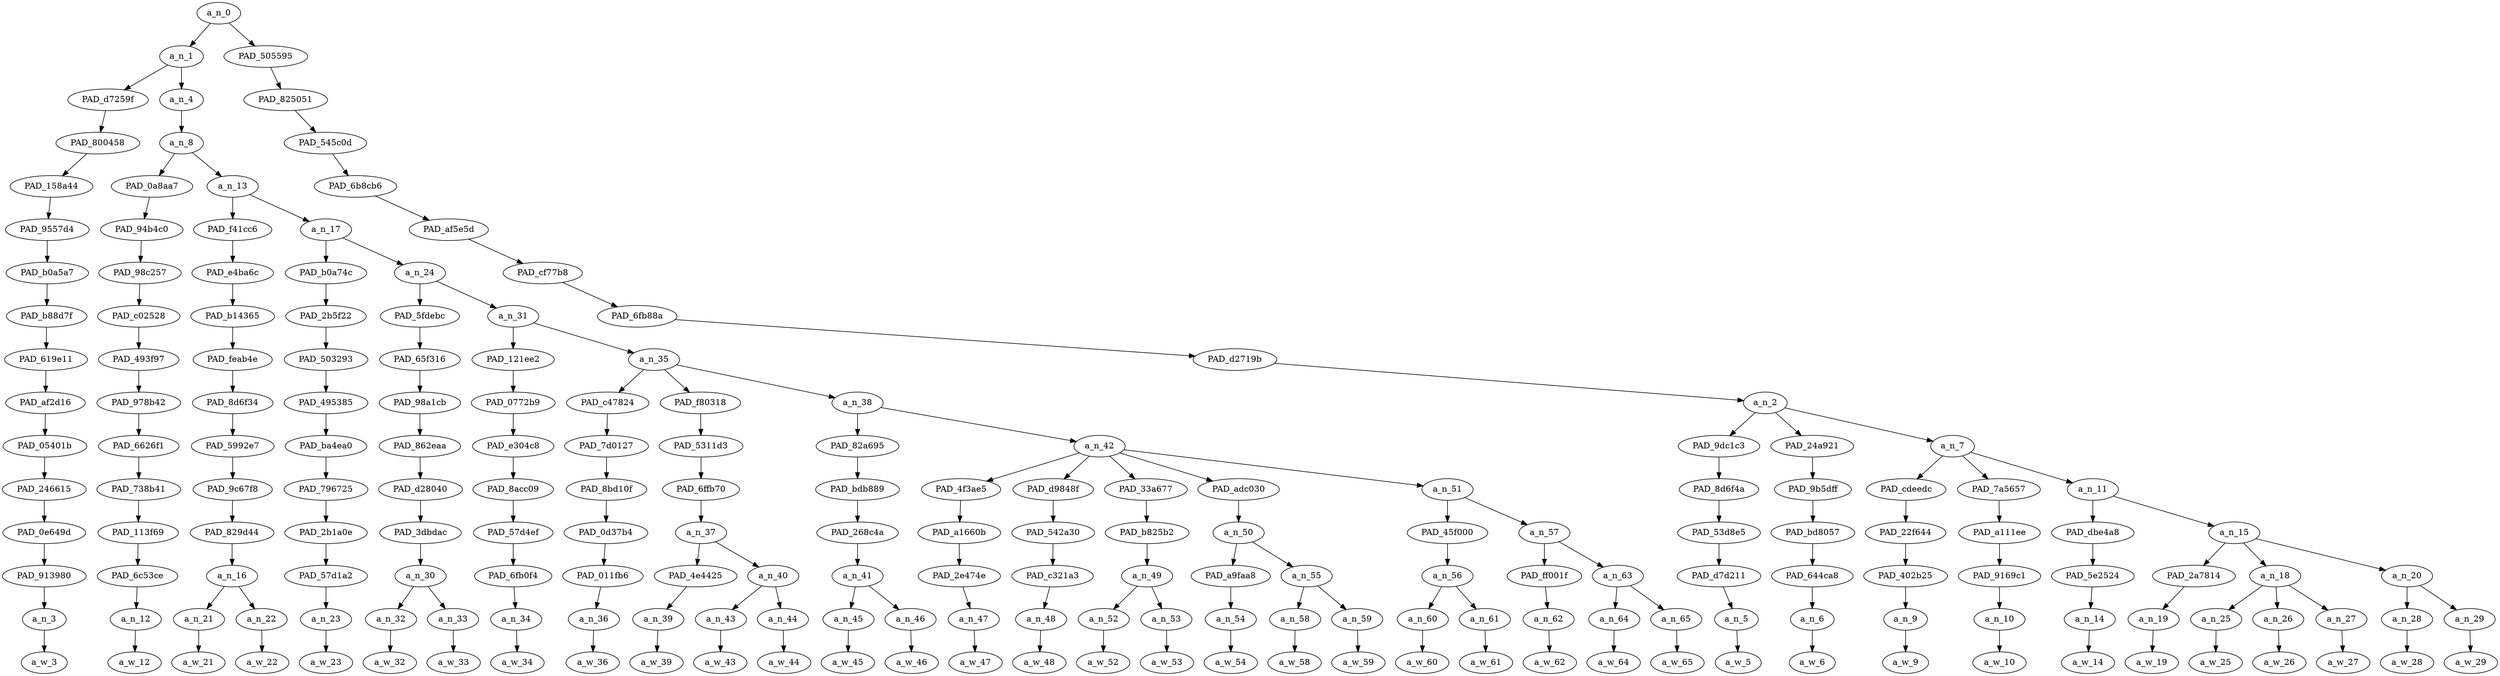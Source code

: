 strict digraph "" {
	a_n_0	[div_dir=-1,
		index=0,
		level=15,
		pos="14.405146846064813,15!",
		text_span="[0, 1, 2, 3, 4, 5, 6, 7, 8, 9, 10, 11, 12, 13, 14, 15, 16, 17, 18, 19, 20, 21, 22, 23, 24, 25, 26, 27, 28, 29, 30, 31, 32, 33, 34, \
35, 36]",
		value=1.00000000];
	a_n_1	[div_dir=-1,
		index=0,
		level=14,
		pos="1.2639973958333335,14!",
		text_span="[0, 1, 2, 3, 4, 5, 6, 7, 8, 9, 10, 11, 12, 13, 14, 15, 16, 17, 18, 19, 20, 21, 22, 23, 24, 25]",
		value=0.71382814];
	a_n_0 -> a_n_1;
	PAD_505595	[div_dir=-1,
		index=1,
		level=14,
		pos="27.546296296296294,14!",
		text_span="[26, 27, 28, 29, 30, 31, 32, 33, 34, 35, 36]",
		value=0.28611995];
	a_n_0 -> PAD_505595;
	PAD_d7259f	[div_dir=-1,
		index=0,
		level=13,
		pos="0.0,13!",
		text_span="[0]",
		value=0.01536015];
	a_n_1 -> PAD_d7259f;
	a_n_4	[div_dir=-1,
		index=1,
		level=13,
		pos="2.527994791666667,13!",
		text_span="[1, 2, 3, 4, 5, 6, 7, 8, 9, 10, 11, 12, 13, 14, 15, 16, 17, 18, 19, 20, 21, 22, 23, 24, 25]",
		value=0.69840974];
	a_n_1 -> a_n_4;
	PAD_800458	[div_dir=-1,
		index=0,
		level=12,
		pos="0.0,12!",
		text_span="[0]",
		value=0.01536015];
	PAD_d7259f -> PAD_800458;
	PAD_158a44	[div_dir=-1,
		index=0,
		level=11,
		pos="0.0,11!",
		text_span="[0]",
		value=0.01536015];
	PAD_800458 -> PAD_158a44;
	PAD_9557d4	[div_dir=-1,
		index=0,
		level=10,
		pos="0.0,10!",
		text_span="[0]",
		value=0.01536015];
	PAD_158a44 -> PAD_9557d4;
	PAD_b0a5a7	[div_dir=-1,
		index=0,
		level=9,
		pos="0.0,9!",
		text_span="[0]",
		value=0.01536015];
	PAD_9557d4 -> PAD_b0a5a7;
	PAD_b88d7f	[div_dir=-1,
		index=0,
		level=8,
		pos="0.0,8!",
		text_span="[0]",
		value=0.01536015];
	PAD_b0a5a7 -> PAD_b88d7f;
	PAD_619e11	[div_dir=-1,
		index=0,
		level=7,
		pos="0.0,7!",
		text_span="[0]",
		value=0.01536015];
	PAD_b88d7f -> PAD_619e11;
	PAD_af2d16	[div_dir=-1,
		index=0,
		level=6,
		pos="0.0,6!",
		text_span="[0]",
		value=0.01536015];
	PAD_619e11 -> PAD_af2d16;
	PAD_05401b	[div_dir=-1,
		index=0,
		level=5,
		pos="0.0,5!",
		text_span="[0]",
		value=0.01536015];
	PAD_af2d16 -> PAD_05401b;
	PAD_246615	[div_dir=-1,
		index=0,
		level=4,
		pos="0.0,4!",
		text_span="[0]",
		value=0.01536015];
	PAD_05401b -> PAD_246615;
	PAD_0e649d	[div_dir=-1,
		index=0,
		level=3,
		pos="0.0,3!",
		text_span="[0]",
		value=0.01536015];
	PAD_246615 -> PAD_0e649d;
	PAD_913980	[div_dir=-1,
		index=0,
		level=2,
		pos="0.0,2!",
		text_span="[0]",
		value=0.01536015];
	PAD_0e649d -> PAD_913980;
	a_n_3	[div_dir=-1,
		index=0,
		level=1,
		pos="0.0,1!",
		text_span="[0]",
		value=0.01536015];
	PAD_913980 -> a_n_3;
	a_w_3	[div_dir=0,
		index=0,
		level=0,
		pos="0,0!",
		text_span="[0]",
		value=by];
	a_n_3 -> a_w_3;
	a_n_8	[div_dir=-1,
		index=1,
		level=12,
		pos="2.527994791666667,12!",
		text_span="[1, 2, 3, 4, 5, 6, 7, 8, 9, 10, 11, 12, 13, 14, 15, 16, 17, 18, 19, 20, 21, 22, 23, 24, 25]",
		value=0.69836903];
	a_n_4 -> a_n_8;
	PAD_0a8aa7	[div_dir=1,
		index=1,
		level=11,
		pos="1.0,11!",
		text_span="[1]",
		value=0.01563959];
	a_n_8 -> PAD_0a8aa7;
	a_n_13	[div_dir=-1,
		index=2,
		level=11,
		pos="4.055989583333334,11!",
		text_span="[2, 3, 4, 5, 6, 7, 8, 9, 10, 11, 12, 13, 14, 15, 16, 17, 18, 19, 20, 21, 22, 23, 24, 25]",
		value=0.68268874];
	a_n_8 -> a_n_13;
	PAD_94b4c0	[div_dir=1,
		index=1,
		level=10,
		pos="1.0,10!",
		text_span="[1]",
		value=0.01563959];
	PAD_0a8aa7 -> PAD_94b4c0;
	PAD_98c257	[div_dir=1,
		index=1,
		level=9,
		pos="1.0,9!",
		text_span="[1]",
		value=0.01563959];
	PAD_94b4c0 -> PAD_98c257;
	PAD_c02528	[div_dir=1,
		index=1,
		level=8,
		pos="1.0,8!",
		text_span="[1]",
		value=0.01563959];
	PAD_98c257 -> PAD_c02528;
	PAD_493f97	[div_dir=1,
		index=1,
		level=7,
		pos="1.0,7!",
		text_span="[1]",
		value=0.01563959];
	PAD_c02528 -> PAD_493f97;
	PAD_978b42	[div_dir=1,
		index=1,
		level=6,
		pos="1.0,6!",
		text_span="[1]",
		value=0.01563959];
	PAD_493f97 -> PAD_978b42;
	PAD_6626f1	[div_dir=1,
		index=1,
		level=5,
		pos="1.0,5!",
		text_span="[1]",
		value=0.01563959];
	PAD_978b42 -> PAD_6626f1;
	PAD_738b41	[div_dir=1,
		index=1,
		level=4,
		pos="1.0,4!",
		text_span="[1]",
		value=0.01563959];
	PAD_6626f1 -> PAD_738b41;
	PAD_113f69	[div_dir=1,
		index=1,
		level=3,
		pos="1.0,3!",
		text_span="[1]",
		value=0.01563959];
	PAD_738b41 -> PAD_113f69;
	PAD_6c53ce	[div_dir=1,
		index=1,
		level=2,
		pos="1.0,2!",
		text_span="[1]",
		value=0.01563959];
	PAD_113f69 -> PAD_6c53ce;
	a_n_12	[div_dir=1,
		index=1,
		level=1,
		pos="1.0,1!",
		text_span="[1]",
		value=0.01563959];
	PAD_6c53ce -> a_n_12;
	a_w_12	[div_dir=0,
		index=1,
		level=0,
		pos="1,0!",
		text_span="[1]",
		value=taking];
	a_n_12 -> a_w_12;
	PAD_f41cc6	[div_dir=1,
		index=2,
		level=10,
		pos="2.5,10!",
		text_span="[2, 3]",
		value=0.03567217];
	a_n_13 -> PAD_f41cc6;
	a_n_17	[div_dir=-1,
		index=3,
		level=10,
		pos="5.611979166666667,10!",
		text_span="[4, 5, 6, 7, 8, 9, 10, 11, 12, 13, 14, 15, 16, 17, 18, 19, 20, 21, 22, 23, 24, 25]",
		value=0.64697132];
	a_n_13 -> a_n_17;
	PAD_e4ba6c	[div_dir=1,
		index=2,
		level=9,
		pos="2.5,9!",
		text_span="[2, 3]",
		value=0.03567217];
	PAD_f41cc6 -> PAD_e4ba6c;
	PAD_b14365	[div_dir=1,
		index=2,
		level=8,
		pos="2.5,8!",
		text_span="[2, 3]",
		value=0.03567217];
	PAD_e4ba6c -> PAD_b14365;
	PAD_feab4e	[div_dir=1,
		index=2,
		level=7,
		pos="2.5,7!",
		text_span="[2, 3]",
		value=0.03567217];
	PAD_b14365 -> PAD_feab4e;
	PAD_8d6f34	[div_dir=1,
		index=2,
		level=6,
		pos="2.5,6!",
		text_span="[2, 3]",
		value=0.03567217];
	PAD_feab4e -> PAD_8d6f34;
	PAD_5992e7	[div_dir=1,
		index=2,
		level=5,
		pos="2.5,5!",
		text_span="[2, 3]",
		value=0.03567217];
	PAD_8d6f34 -> PAD_5992e7;
	PAD_9c67f8	[div_dir=1,
		index=2,
		level=4,
		pos="2.5,4!",
		text_span="[2, 3]",
		value=0.03567217];
	PAD_5992e7 -> PAD_9c67f8;
	PAD_829d44	[div_dir=1,
		index=2,
		level=3,
		pos="2.5,3!",
		text_span="[2, 3]",
		value=0.03567217];
	PAD_9c67f8 -> PAD_829d44;
	a_n_16	[div_dir=1,
		index=2,
		level=2,
		pos="2.5,2!",
		text_span="[2, 3]",
		value=0.03567217];
	PAD_829d44 -> a_n_16;
	a_n_21	[div_dir=1,
		index=2,
		level=1,
		pos="2.0,1!",
		text_span="[2]",
		value=0.01581432];
	a_n_16 -> a_n_21;
	a_n_22	[div_dir=1,
		index=3,
		level=1,
		pos="3.0,1!",
		text_span="[3]",
		value=0.01979167];
	a_n_16 -> a_n_22;
	a_w_21	[div_dir=0,
		index=2,
		level=0,
		pos="2,0!",
		text_span="[2]",
		value=known];
	a_n_21 -> a_w_21;
	a_w_22	[div_dir=0,
		index=3,
		level=0,
		pos="3,0!",
		text_span="[3]",
		value=numbers];
	a_n_22 -> a_w_22;
	PAD_b0a74c	[div_dir=-1,
		index=3,
		level=9,
		pos="4.0,9!",
		text_span="[4]",
		value=0.01942149];
	a_n_17 -> PAD_b0a74c;
	a_n_24	[div_dir=-1,
		index=4,
		level=9,
		pos="7.223958333333334,9!",
		text_span="[5, 6, 7, 8, 9, 10, 11, 12, 13, 14, 15, 16, 17, 18, 19, 20, 21, 22, 23, 24, 25]",
		value=0.62748203];
	a_n_17 -> a_n_24;
	PAD_2b5f22	[div_dir=-1,
		index=3,
		level=8,
		pos="4.0,8!",
		text_span="[4]",
		value=0.01942149];
	PAD_b0a74c -> PAD_2b5f22;
	PAD_503293	[div_dir=-1,
		index=3,
		level=7,
		pos="4.0,7!",
		text_span="[4]",
		value=0.01942149];
	PAD_2b5f22 -> PAD_503293;
	PAD_495385	[div_dir=-1,
		index=3,
		level=6,
		pos="4.0,6!",
		text_span="[4]",
		value=0.01942149];
	PAD_503293 -> PAD_495385;
	PAD_ba4ea0	[div_dir=-1,
		index=3,
		level=5,
		pos="4.0,5!",
		text_span="[4]",
		value=0.01942149];
	PAD_495385 -> PAD_ba4ea0;
	PAD_796725	[div_dir=-1,
		index=3,
		level=4,
		pos="4.0,4!",
		text_span="[4]",
		value=0.01942149];
	PAD_ba4ea0 -> PAD_796725;
	PAD_2b1a0e	[div_dir=-1,
		index=3,
		level=3,
		pos="4.0,3!",
		text_span="[4]",
		value=0.01942149];
	PAD_796725 -> PAD_2b1a0e;
	PAD_57d1a2	[div_dir=-1,
		index=3,
		level=2,
		pos="4.0,2!",
		text_span="[4]",
		value=0.01942149];
	PAD_2b1a0e -> PAD_57d1a2;
	a_n_23	[div_dir=-1,
		index=4,
		level=1,
		pos="4.0,1!",
		text_span="[4]",
		value=0.01942149];
	PAD_57d1a2 -> a_n_23;
	a_w_23	[div_dir=0,
		index=4,
		level=0,
		pos="4,0!",
		text_span="[4]",
		value=of];
	a_n_23 -> a_w_23;
	PAD_5fdebc	[div_dir=-1,
		index=4,
		level=8,
		pos="5.5,8!",
		text_span="[5, 6]",
		value=0.12649889];
	a_n_24 -> PAD_5fdebc;
	a_n_31	[div_dir=-1,
		index=5,
		level=8,
		pos="8.947916666666668,8!",
		text_span="[7, 8, 9, 10, 11, 12, 13, 14, 15, 16, 17, 18, 19, 20, 21, 22, 23, 24, 25]",
		value=0.50092489];
	a_n_24 -> a_n_31;
	PAD_65f316	[div_dir=-1,
		index=4,
		level=7,
		pos="5.5,7!",
		text_span="[5, 6]",
		value=0.12649889];
	PAD_5fdebc -> PAD_65f316;
	PAD_98a1cb	[div_dir=-1,
		index=4,
		level=6,
		pos="5.5,6!",
		text_span="[5, 6]",
		value=0.12649889];
	PAD_65f316 -> PAD_98a1cb;
	PAD_862eaa	[div_dir=-1,
		index=4,
		level=5,
		pos="5.5,5!",
		text_span="[5, 6]",
		value=0.12649889];
	PAD_98a1cb -> PAD_862eaa;
	PAD_d28040	[div_dir=-1,
		index=4,
		level=4,
		pos="5.5,4!",
		text_span="[5, 6]",
		value=0.12649889];
	PAD_862eaa -> PAD_d28040;
	PAD_3dbdac	[div_dir=-1,
		index=4,
		level=3,
		pos="5.5,3!",
		text_span="[5, 6]",
		value=0.12649889];
	PAD_d28040 -> PAD_3dbdac;
	a_n_30	[div_dir=-1,
		index=4,
		level=2,
		pos="5.5,2!",
		text_span="[5, 6]",
		value=0.12649889];
	PAD_3dbdac -> a_n_30;
	a_n_32	[div_dir=-1,
		index=5,
		level=1,
		pos="5.0,1!",
		text_span="[5]",
		value=0.07396042];
	a_n_30 -> a_n_32;
	a_n_33	[div_dir=1,
		index=6,
		level=1,
		pos="6.0,1!",
		text_span="[6]",
		value=0.05243209];
	a_n_30 -> a_n_33;
	a_w_32	[div_dir=0,
		index=5,
		level=0,
		pos="5,0!",
		text_span="[5]",
		value=muslim];
	a_n_32 -> a_w_32;
	a_w_33	[div_dir=0,
		index=6,
		level=0,
		pos="6,0!",
		text_span="[6]",
		value=refugees];
	a_n_33 -> a_w_33;
	PAD_121ee2	[div_dir=-1,
		index=5,
		level=7,
		pos="7.0,7!",
		text_span="[7]",
		value=0.01718741];
	a_n_31 -> PAD_121ee2;
	a_n_35	[div_dir=-1,
		index=6,
		level=7,
		pos="10.895833333333334,7!",
		text_span="[8, 9, 10, 11, 12, 13, 14, 15, 16, 17, 18, 19, 20, 21, 22, 23, 24, 25]",
		value=0.48370780];
	a_n_31 -> a_n_35;
	PAD_0772b9	[div_dir=-1,
		index=5,
		level=6,
		pos="7.0,6!",
		text_span="[7]",
		value=0.01718741];
	PAD_121ee2 -> PAD_0772b9;
	PAD_e304c8	[div_dir=-1,
		index=5,
		level=5,
		pos="7.0,5!",
		text_span="[7]",
		value=0.01718741];
	PAD_0772b9 -> PAD_e304c8;
	PAD_8acc09	[div_dir=-1,
		index=5,
		level=4,
		pos="7.0,4!",
		text_span="[7]",
		value=0.01718741];
	PAD_e304c8 -> PAD_8acc09;
	PAD_57d4ef	[div_dir=-1,
		index=5,
		level=3,
		pos="7.0,3!",
		text_span="[7]",
		value=0.01718741];
	PAD_8acc09 -> PAD_57d4ef;
	PAD_6fb0f4	[div_dir=-1,
		index=5,
		level=2,
		pos="7.0,2!",
		text_span="[7]",
		value=0.01718741];
	PAD_57d4ef -> PAD_6fb0f4;
	a_n_34	[div_dir=-1,
		index=7,
		level=1,
		pos="7.0,1!",
		text_span="[7]",
		value=0.01718741];
	PAD_6fb0f4 -> a_n_34;
	a_w_34	[div_dir=0,
		index=7,
		level=0,
		pos="7,0!",
		text_span="[7]",
		value=being];
	a_n_34 -> a_w_34;
	PAD_c47824	[div_dir=1,
		index=6,
		level=6,
		pos="8.0,6!",
		text_span="[8]",
		value=0.01517768];
	a_n_35 -> PAD_c47824;
	PAD_f80318	[div_dir=1,
		index=7,
		level=6,
		pos="9.75,6!",
		text_span="[9, 10, 11]",
		value=0.08199444];
	a_n_35 -> PAD_f80318;
	a_n_38	[div_dir=-1,
		index=8,
		level=6,
		pos="14.9375,6!",
		text_span="[12, 13, 14, 15, 16, 17, 18, 19, 20, 21, 22, 23, 24, 25]",
		value=0.38650582];
	a_n_35 -> a_n_38;
	PAD_7d0127	[div_dir=1,
		index=6,
		level=5,
		pos="8.0,5!",
		text_span="[8]",
		value=0.01517768];
	PAD_c47824 -> PAD_7d0127;
	PAD_8bd10f	[div_dir=1,
		index=6,
		level=4,
		pos="8.0,4!",
		text_span="[8]",
		value=0.01517768];
	PAD_7d0127 -> PAD_8bd10f;
	PAD_0d37b4	[div_dir=1,
		index=6,
		level=3,
		pos="8.0,3!",
		text_span="[8]",
		value=0.01517768];
	PAD_8bd10f -> PAD_0d37b4;
	PAD_011fb6	[div_dir=1,
		index=6,
		level=2,
		pos="8.0,2!",
		text_span="[8]",
		value=0.01517768];
	PAD_0d37b4 -> PAD_011fb6;
	a_n_36	[div_dir=1,
		index=8,
		level=1,
		pos="8.0,1!",
		text_span="[8]",
		value=0.01517768];
	PAD_011fb6 -> a_n_36;
	a_w_36	[div_dir=0,
		index=8,
		level=0,
		pos="8,0!",
		text_span="[8]",
		value=allowed];
	a_n_36 -> a_w_36;
	PAD_5311d3	[div_dir=1,
		index=7,
		level=5,
		pos="9.75,5!",
		text_span="[9, 10, 11]",
		value=0.08199444];
	PAD_f80318 -> PAD_5311d3;
	PAD_6ffb70	[div_dir=1,
		index=7,
		level=4,
		pos="9.75,4!",
		text_span="[9, 10, 11]",
		value=0.08199444];
	PAD_5311d3 -> PAD_6ffb70;
	a_n_37	[div_dir=1,
		index=7,
		level=3,
		pos="9.75,3!",
		text_span="[9, 10, 11]",
		value=0.08199444];
	PAD_6ffb70 -> a_n_37;
	PAD_4e4425	[div_dir=1,
		index=7,
		level=2,
		pos="9.0,2!",
		text_span="[9]",
		value=0.02158070];
	a_n_37 -> PAD_4e4425;
	a_n_40	[div_dir=-1,
		index=8,
		level=2,
		pos="10.5,2!",
		text_span="[10, 11]",
		value=0.06039629];
	a_n_37 -> a_n_40;
	a_n_39	[div_dir=1,
		index=9,
		level=1,
		pos="9.0,1!",
		text_span="[9]",
		value=0.02158070];
	PAD_4e4425 -> a_n_39;
	a_w_39	[div_dir=0,
		index=9,
		level=0,
		pos="9,0!",
		text_span="[9]",
		value=onto];
	a_n_39 -> a_w_39;
	a_n_43	[div_dir=-1,
		index=10,
		level=1,
		pos="10.0,1!",
		text_span="[10]",
		value=0.02689566];
	a_n_40 -> a_n_43;
	a_n_44	[div_dir=1,
		index=11,
		level=1,
		pos="11.0,1!",
		text_span="[11]",
		value=0.03348436];
	a_n_40 -> a_n_44;
	a_w_43	[div_dir=0,
		index=10,
		level=0,
		pos="10,0!",
		text_span="[10]",
		value=our];
	a_n_43 -> a_w_43;
	a_w_44	[div_dir=0,
		index=11,
		level=0,
		pos="11,0!",
		text_span="[11]",
		value=soil];
	a_n_44 -> a_w_44;
	PAD_82a695	[div_dir=-1,
		index=8,
		level=5,
		pos="12.5,5!",
		text_span="[12, 13]",
		value=0.04530590];
	a_n_38 -> PAD_82a695;
	a_n_42	[div_dir=-1,
		index=9,
		level=5,
		pos="17.375,5!",
		text_span="[14, 15, 16, 17, 18, 19, 20, 21, 22, 23, 24, 25]",
		value=0.34114396];
	a_n_38 -> a_n_42;
	PAD_bdb889	[div_dir=-1,
		index=8,
		level=4,
		pos="12.5,4!",
		text_span="[12, 13]",
		value=0.04530590];
	PAD_82a695 -> PAD_bdb889;
	PAD_268c4a	[div_dir=-1,
		index=8,
		level=3,
		pos="12.5,3!",
		text_span="[12, 13]",
		value=0.04530590];
	PAD_bdb889 -> PAD_268c4a;
	a_n_41	[div_dir=-1,
		index=9,
		level=2,
		pos="12.5,2!",
		text_span="[12, 13]",
		value=0.04530590];
	PAD_268c4a -> a_n_41;
	a_n_45	[div_dir=-1,
		index=12,
		level=1,
		pos="12.0,1!",
		text_span="[12]",
		value=0.02021577];
	a_n_41 -> a_n_45;
	a_n_46	[div_dir=-1,
		index=13,
		level=1,
		pos="13.0,1!",
		text_span="[13]",
		value=0.02506852];
	a_n_41 -> a_n_46;
	a_w_45	[div_dir=0,
		index=12,
		level=0,
		pos="12,0!",
		text_span="[12]",
		value=daily];
	a_n_45 -> a_w_45;
	a_w_46	[div_dir=0,
		index=13,
		level=0,
		pos="13,0!",
		text_span="[13]",
		value="<number>"];
	a_n_46 -> a_w_46;
	PAD_4f3ae5	[div_dir=-1,
		index=9,
		level=4,
		pos="14.0,4!",
		text_span="[14]",
		value=0.05028072];
	a_n_42 -> PAD_4f3ae5;
	PAD_d9848f	[div_dir=1,
		index=10,
		level=4,
		pos="15.0,4!",
		text_span="[15]",
		value=0.01474898];
	a_n_42 -> PAD_d9848f;
	PAD_33a677	[div_dir=-1,
		index=11,
		level=4,
		pos="16.5,4!",
		text_span="[16, 17]",
		value=0.04237694];
	a_n_42 -> PAD_33a677;
	PAD_adc030	[div_dir=1,
		index=12,
		level=4,
		pos="18.75,4!",
		text_span="[18, 19, 20]",
		value=0.10554448];
	a_n_42 -> PAD_adc030;
	a_n_51	[div_dir=-1,
		index=13,
		level=4,
		pos="22.625,4!",
		text_span="[21, 22, 23, 24, 25]",
		value=0.12814086];
	a_n_42 -> a_n_51;
	PAD_a1660b	[div_dir=-1,
		index=9,
		level=3,
		pos="14.0,3!",
		text_span="[14]",
		value=0.05028072];
	PAD_4f3ae5 -> PAD_a1660b;
	PAD_2e474e	[div_dir=-1,
		index=10,
		level=2,
		pos="14.0,2!",
		text_span="[14]",
		value=0.05028072];
	PAD_a1660b -> PAD_2e474e;
	a_n_47	[div_dir=-1,
		index=14,
		level=1,
		pos="14.0,1!",
		text_span="[14]",
		value=0.05028072];
	PAD_2e474e -> a_n_47;
	a_w_47	[div_dir=0,
		index=14,
		level=0,
		pos="14,0!",
		text_span="[14]",
		value=multiplying];
	a_n_47 -> a_w_47;
	PAD_542a30	[div_dir=1,
		index=10,
		level=3,
		pos="15.0,3!",
		text_span="[15]",
		value=0.01474898];
	PAD_d9848f -> PAD_542a30;
	PAD_c321a3	[div_dir=1,
		index=11,
		level=2,
		pos="15.0,2!",
		text_span="[15]",
		value=0.01474898];
	PAD_542a30 -> PAD_c321a3;
	a_n_48	[div_dir=1,
		index=15,
		level=1,
		pos="15.0,1!",
		text_span="[15]",
		value=0.01474898];
	PAD_c321a3 -> a_n_48;
	a_w_48	[div_dir=0,
		index=15,
		level=0,
		pos="15,0!",
		text_span="[15]",
		value=each];
	a_n_48 -> a_w_48;
	PAD_b825b2	[div_dir=-1,
		index=11,
		level=3,
		pos="16.5,3!",
		text_span="[16, 17]",
		value=0.04237694];
	PAD_33a677 -> PAD_b825b2;
	a_n_49	[div_dir=-1,
		index=12,
		level=2,
		pos="16.5,2!",
		text_span="[16, 17]",
		value=0.04237694];
	PAD_b825b2 -> a_n_49;
	a_n_52	[div_dir=1,
		index=16,
		level=1,
		pos="16.0,1!",
		text_span="[16]",
		value=0.01248439];
	a_n_49 -> a_n_52;
	a_n_53	[div_dir=-1,
		index=17,
		level=1,
		pos="17.0,1!",
		text_span="[17]",
		value=0.02987427];
	a_n_49 -> a_n_53;
	a_w_52	[div_dir=0,
		index=16,
		level=0,
		pos="16,0!",
		text_span="[16]",
		value=by1];
	a_n_52 -> a_w_52;
	a_w_53	[div_dir=0,
		index=17,
		level=0,
		pos="17,0!",
		text_span="[17]",
		value="<number>1"];
	a_n_53 -> a_w_53;
	a_n_50	[div_dir=1,
		index=12,
		level=3,
		pos="18.75,3!",
		text_span="[18, 19, 20]",
		value=0.10554448];
	PAD_adc030 -> a_n_50;
	PAD_a9faa8	[div_dir=-1,
		index=13,
		level=2,
		pos="18.0,2!",
		text_span="[18]",
		value=0.01750284];
	a_n_50 -> PAD_a9faa8;
	a_n_55	[div_dir=1,
		index=14,
		level=2,
		pos="19.5,2!",
		text_span="[19, 20]",
		value=0.08799456];
	a_n_50 -> a_n_55;
	a_n_54	[div_dir=-1,
		index=18,
		level=1,
		pos="18.0,1!",
		text_span="[18]",
		value=0.01750284];
	PAD_a9faa8 -> a_n_54;
	a_w_54	[div_dir=0,
		index=18,
		level=0,
		pos="18,0!",
		text_span="[18]",
		value=for];
	a_n_54 -> a_w_54;
	a_n_58	[div_dir=-1,
		index=19,
		level=1,
		pos="19.0,1!",
		text_span="[19]",
		value=0.04742522];
	a_n_55 -> a_n_58;
	a_n_59	[div_dir=1,
		index=20,
		level=1,
		pos="20.0,1!",
		text_span="[20]",
		value=0.04046372];
	a_n_55 -> a_n_59;
	a_w_58	[div_dir=0,
		index=19,
		level=0,
		pos="19,0!",
		text_span="[19]",
		value=chain];
	a_n_58 -> a_w_58;
	a_w_59	[div_dir=0,
		index=20,
		level=0,
		pos="20,0!",
		text_span="[20]",
		value=migration];
	a_n_59 -> a_w_59;
	PAD_45f000	[div_dir=-1,
		index=13,
		level=3,
		pos="21.5,3!",
		text_span="[21, 22]",
		value=0.07517749];
	a_n_51 -> PAD_45f000;
	a_n_57	[div_dir=-1,
		index=14,
		level=3,
		pos="23.75,3!",
		text_span="[23, 24, 25]",
		value=0.05282795];
	a_n_51 -> a_n_57;
	a_n_56	[div_dir=-1,
		index=15,
		level=2,
		pos="21.5,2!",
		text_span="[21, 22]",
		value=0.07517749];
	PAD_45f000 -> a_n_56;
	a_n_60	[div_dir=1,
		index=21,
		level=1,
		pos="21.0,1!",
		text_span="[21]",
		value=0.02457388];
	a_n_56 -> a_n_60;
	a_n_61	[div_dir=-1,
		index=22,
		level=1,
		pos="22.0,1!",
		text_span="[22]",
		value=0.05047922];
	a_n_56 -> a_n_61;
	a_w_60	[div_dir=0,
		index=21,
		level=0,
		pos="21,0!",
		text_span="[21]",
		value=every];
	a_n_60 -> a_w_60;
	a_w_61	[div_dir=0,
		index=22,
		level=0,
		pos="22,0!",
		text_span="[22]",
		value=muslim1];
	a_n_61 -> a_w_61;
	PAD_ff001f	[div_dir=-1,
		index=16,
		level=2,
		pos="23.0,2!",
		text_span="[23]",
		value=0.01383034];
	a_n_57 -> PAD_ff001f;
	a_n_63	[div_dir=-1,
		index=17,
		level=2,
		pos="24.5,2!",
		text_span="[24, 25]",
		value=0.03892312];
	a_n_57 -> a_n_63;
	a_n_62	[div_dir=-1,
		index=23,
		level=1,
		pos="23.0,1!",
		text_span="[23]",
		value=0.01383034];
	PAD_ff001f -> a_n_62;
	a_w_62	[div_dir=0,
		index=23,
		level=0,
		pos="23,0!",
		text_span="[23]",
		value=in];
	a_n_62 -> a_w_62;
	a_n_64	[div_dir=-1,
		index=24,
		level=1,
		pos="24.0,1!",
		text_span="[24]",
		value=0.01397563];
	a_n_63 -> a_n_64;
	a_n_65	[div_dir=-1,
		index=25,
		level=1,
		pos="25.0,1!",
		text_span="[25]",
		value=0.02487529];
	a_n_63 -> a_n_65;
	a_w_64	[div_dir=0,
		index=24,
		level=0,
		pos="24,0!",
		text_span="[24]",
		value=the];
	a_n_64 -> a_w_64;
	a_w_65	[div_dir=0,
		index=25,
		level=0,
		pos="25,0!",
		text_span="[25]",
		value=world];
	a_n_65 -> a_w_65;
	PAD_825051	[div_dir=-1,
		index=2,
		level=13,
		pos="27.546296296296294,13!",
		text_span="[26, 27, 28, 29, 30, 31, 32, 33, 34, 35, 36]",
		value=0.28611995];
	PAD_505595 -> PAD_825051;
	PAD_545c0d	[div_dir=-1,
		index=2,
		level=12,
		pos="27.546296296296294,12!",
		text_span="[26, 27, 28, 29, 30, 31, 32, 33, 34, 35, 36]",
		value=0.28611995];
	PAD_825051 -> PAD_545c0d;
	PAD_6b8cb6	[div_dir=-1,
		index=3,
		level=11,
		pos="27.546296296296294,11!",
		text_span="[26, 27, 28, 29, 30, 31, 32, 33, 34, 35, 36]",
		value=0.28611995];
	PAD_545c0d -> PAD_6b8cb6;
	PAD_af5e5d	[div_dir=-1,
		index=4,
		level=10,
		pos="27.546296296296294,10!",
		text_span="[26, 27, 28, 29, 30, 31, 32, 33, 34, 35, 36]",
		value=0.28611995];
	PAD_6b8cb6 -> PAD_af5e5d;
	PAD_cf77b8	[div_dir=-1,
		index=5,
		level=9,
		pos="27.546296296296294,9!",
		text_span="[26, 27, 28, 29, 30, 31, 32, 33, 34, 35, 36]",
		value=0.28611995];
	PAD_af5e5d -> PAD_cf77b8;
	PAD_6fb88a	[div_dir=-1,
		index=6,
		level=8,
		pos="27.546296296296294,8!",
		text_span="[26, 27, 28, 29, 30, 31, 32, 33, 34, 35, 36]",
		value=0.28611995];
	PAD_cf77b8 -> PAD_6fb88a;
	PAD_d2719b	[div_dir=-1,
		index=7,
		level=7,
		pos="27.546296296296294,7!",
		text_span="[26, 27, 28, 29, 30, 31, 32, 33, 34, 35, 36]",
		value=0.28611995];
	PAD_6fb88a -> PAD_d2719b;
	a_n_2	[div_dir=-1,
		index=9,
		level=6,
		pos="27.546296296296294,6!",
		text_span="[26, 27, 28, 29, 30, 31, 32, 33, 34, 35, 36]",
		value=0.28611995];
	PAD_d2719b -> a_n_2;
	PAD_9dc1c3	[div_dir=1,
		index=10,
		level=5,
		pos="26.0,5!",
		text_span="[26]",
		value=0.01290529];
	a_n_2 -> PAD_9dc1c3;
	PAD_24a921	[div_dir=-1,
		index=11,
		level=5,
		pos="27.0,5!",
		text_span="[27]",
		value=0.01690318];
	a_n_2 -> PAD_24a921;
	a_n_7	[div_dir=-1,
		index=12,
		level=5,
		pos="29.63888888888889,5!",
		text_span="[28, 29, 30, 31, 32, 33, 34, 35, 36]",
		value=0.25630232];
	a_n_2 -> a_n_7;
	PAD_8d6f4a	[div_dir=1,
		index=14,
		level=4,
		pos="26.0,4!",
		text_span="[26]",
		value=0.01290529];
	PAD_9dc1c3 -> PAD_8d6f4a;
	PAD_53d8e5	[div_dir=1,
		index=15,
		level=3,
		pos="26.0,3!",
		text_span="[26]",
		value=0.01290529];
	PAD_8d6f4a -> PAD_53d8e5;
	PAD_d7d211	[div_dir=1,
		index=18,
		level=2,
		pos="26.0,2!",
		text_span="[26]",
		value=0.01290529];
	PAD_53d8e5 -> PAD_d7d211;
	a_n_5	[div_dir=1,
		index=26,
		level=1,
		pos="26.0,1!",
		text_span="[26]",
		value=0.01290529];
	PAD_d7d211 -> a_n_5;
	a_w_5	[div_dir=0,
		index=26,
		level=0,
		pos="26,0!",
		text_span="[26]",
		value=could];
	a_n_5 -> a_w_5;
	PAD_9b5dff	[div_dir=-1,
		index=15,
		level=4,
		pos="27.0,4!",
		text_span="[27]",
		value=0.01690318];
	PAD_24a921 -> PAD_9b5dff;
	PAD_bd8057	[div_dir=-1,
		index=16,
		level=3,
		pos="27.0,3!",
		text_span="[27]",
		value=0.01690318];
	PAD_9b5dff -> PAD_bd8057;
	PAD_644ca8	[div_dir=-1,
		index=19,
		level=2,
		pos="27.0,2!",
		text_span="[27]",
		value=0.01690318];
	PAD_bd8057 -> PAD_644ca8;
	a_n_6	[div_dir=-1,
		index=27,
		level=1,
		pos="27.0,1!",
		text_span="[27]",
		value=0.01690318];
	PAD_644ca8 -> a_n_6;
	a_w_6	[div_dir=0,
		index=27,
		level=0,
		pos="27,0!",
		text_span="[27]",
		value=potentially];
	a_n_6 -> a_w_6;
	PAD_cdeedc	[div_dir=-1,
		index=16,
		level=4,
		pos="28.0,4!",
		text_span="[28]",
		value=0.00956069];
	a_n_7 -> PAD_cdeedc;
	PAD_7a5657	[div_dir=1,
		index=17,
		level=4,
		pos="29.0,4!",
		text_span="[29]",
		value=0.01550308];
	a_n_7 -> PAD_7a5657;
	a_n_11	[div_dir=1,
		index=18,
		level=4,
		pos="31.916666666666668,4!",
		text_span="[30, 31, 32, 33, 34, 35, 36]",
		value=0.23123464];
	a_n_7 -> a_n_11;
	PAD_22f644	[div_dir=-1,
		index=17,
		level=3,
		pos="28.0,3!",
		text_span="[28]",
		value=0.00956069];
	PAD_cdeedc -> PAD_22f644;
	PAD_402b25	[div_dir=-1,
		index=20,
		level=2,
		pos="28.0,2!",
		text_span="[28]",
		value=0.00956069];
	PAD_22f644 -> PAD_402b25;
	a_n_9	[div_dir=-1,
		index=28,
		level=1,
		pos="28.0,1!",
		text_span="[28]",
		value=0.00956069];
	PAD_402b25 -> a_n_9;
	a_w_9	[div_dir=0,
		index=28,
		level=0,
		pos="28,0!",
		text_span="[28]",
		value=be];
	a_n_9 -> a_w_9;
	PAD_a111ee	[div_dir=1,
		index=18,
		level=3,
		pos="29.0,3!",
		text_span="[29]",
		value=0.01550308];
	PAD_7a5657 -> PAD_a111ee;
	PAD_9169c1	[div_dir=1,
		index=21,
		level=2,
		pos="29.0,2!",
		text_span="[29]",
		value=0.01550308];
	PAD_a111ee -> PAD_9169c1;
	a_n_10	[div_dir=1,
		index=29,
		level=1,
		pos="29.0,1!",
		text_span="[29]",
		value=0.01550308];
	PAD_9169c1 -> a_n_10;
	a_w_10	[div_dir=0,
		index=29,
		level=0,
		pos="29,0!",
		text_span="[29]",
		value=here];
	a_n_10 -> a_w_10;
	PAD_dbe4a8	[div_dir=-1,
		index=19,
		level=3,
		pos="30.0,3!",
		text_span="[30]",
		value=0.01058216];
	a_n_11 -> PAD_dbe4a8;
	a_n_15	[div_dir=1,
		index=20,
		level=3,
		pos="33.833333333333336,3!",
		text_span="[31, 32, 33, 34, 35, 36]",
		value=0.22063749];
	a_n_11 -> a_n_15;
	PAD_5e2524	[div_dir=-1,
		index=22,
		level=2,
		pos="30.0,2!",
		text_span="[30]",
		value=0.01058216];
	PAD_dbe4a8 -> PAD_5e2524;
	a_n_14	[div_dir=-1,
		index=30,
		level=1,
		pos="30.0,1!",
		text_span="[30]",
		value=0.01058216];
	PAD_5e2524 -> a_n_14;
	a_w_14	[div_dir=0,
		index=30,
		level=0,
		pos="30,0!",
		text_span="[30]",
		value=by2];
	a_n_14 -> a_w_14;
	PAD_2a7814	[div_dir=1,
		index=24,
		level=2,
		pos="34.0,2!",
		text_span="[34]",
		value=0.01562166];
	a_n_15 -> PAD_2a7814;
	a_n_18	[div_dir=1,
		index=23,
		level=2,
		pos="32.0,2!",
		text_span="[31, 32, 33]",
		value=0.05230216];
	a_n_15 -> a_n_18;
	a_n_20	[div_dir=1,
		index=25,
		level=2,
		pos="35.5,2!",
		text_span="[35, 36]",
		value=0.15268347];
	a_n_15 -> a_n_20;
	a_n_19	[div_dir=1,
		index=34,
		level=1,
		pos="34.0,1!",
		text_span="[34]",
		value=0.01562166];
	PAD_2a7814 -> a_n_19;
	a_w_19	[div_dir=0,
		index=34,
		level=0,
		pos="34,0!",
		text_span="[34]",
		value=yet];
	a_n_19 -> a_w_19;
	a_n_25	[div_dir=-1,
		index=31,
		level=1,
		pos="31.0,1!",
		text_span="[31]",
		value=0.01635122];
	a_n_18 -> a_n_25;
	a_n_26	[div_dir=-1,
		index=32,
		level=1,
		pos="32.0,1!",
		text_span="[32]",
		value=0.01294713];
	a_n_18 -> a_n_26;
	a_n_27	[div_dir=1,
		index=33,
		level=1,
		pos="33.0,1!",
		text_span="[33]",
		value=0.02299218];
	a_n_18 -> a_n_27;
	a_w_25	[div_dir=0,
		index=31,
		level=0,
		pos="31,0!",
		text_span="[31]",
		value="<number>2"];
	a_n_25 -> a_w_25;
	a_w_26	[div_dir=0,
		index=32,
		level=0,
		pos="32,0!",
		text_span="[32]",
		value=enough];
	a_n_26 -> a_w_26;
	a_w_27	[div_dir=0,
		index=33,
		level=0,
		pos="33,0!",
		text_span="[33]",
		value=diversity];
	a_n_27 -> a_w_27;
	a_n_28	[div_dir=1,
		index=35,
		level=1,
		pos="35.0,1!",
		text_span="[35]",
		value=0.06997206];
	a_n_20 -> a_n_28;
	a_n_29	[div_dir=1,
		index=36,
		level=1,
		pos="36.0,1!",
		text_span="[36]",
		value=0.08268131];
	a_n_20 -> a_n_29;
	a_w_28	[div_dir=0,
		index=35,
		level=0,
		pos="35,0!",
		text_span="[35]",
		value=stopislam];
	a_n_28 -> a_w_28;
	a_w_29	[div_dir=0,
		index=36,
		level=0,
		pos="36,0!",
		text_span="[36]",
		value=banislam];
	a_n_29 -> a_w_29;
}
